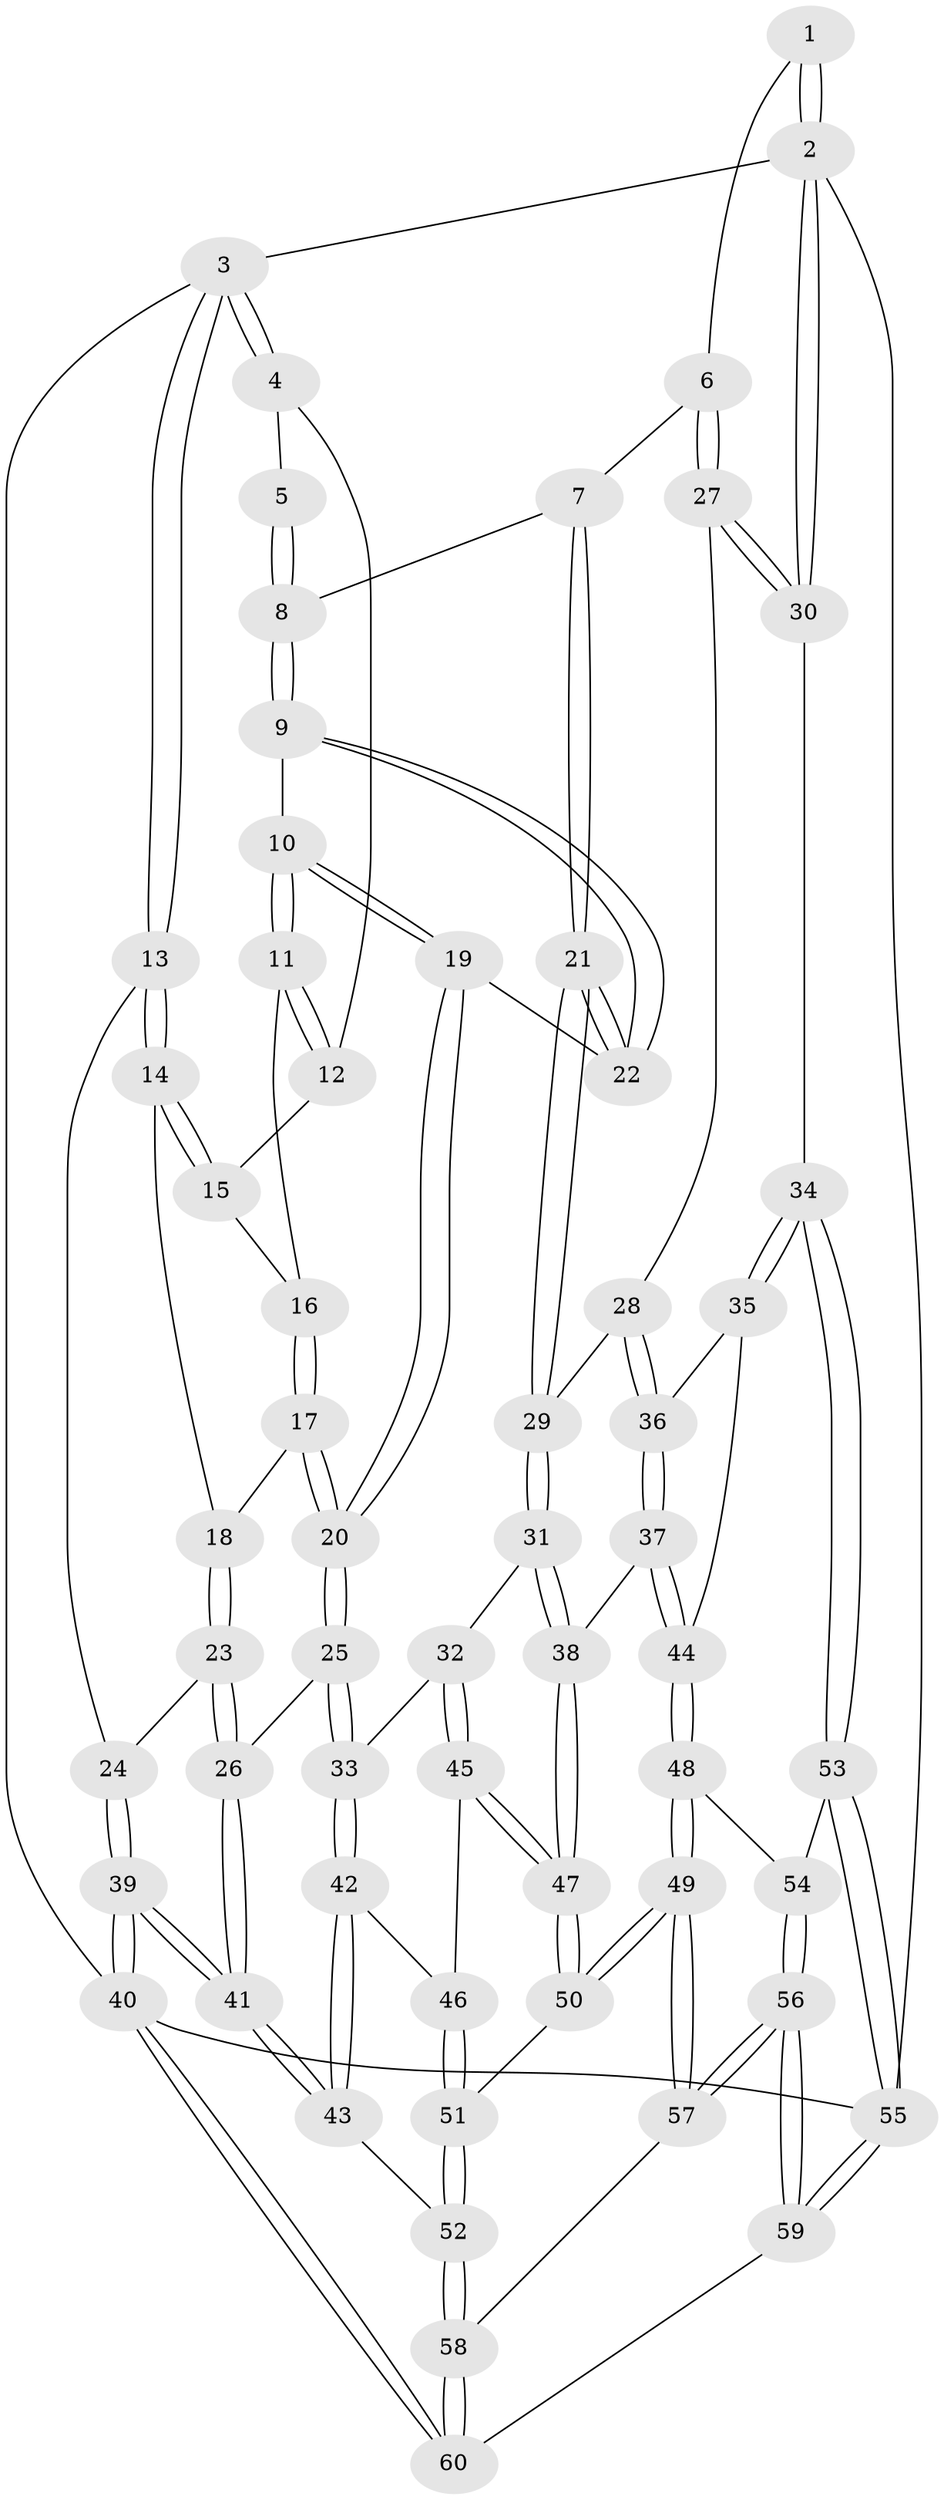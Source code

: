 // Generated by graph-tools (version 1.1) at 2025/17/03/09/25 04:17:23]
// undirected, 60 vertices, 147 edges
graph export_dot {
graph [start="1"]
  node [color=gray90,style=filled];
  1 [pos="+1+0"];
  2 [pos="+1+0"];
  3 [pos="+0+0"];
  4 [pos="+0.42191780569253334+0"];
  5 [pos="+0.6129254595099053+0"];
  6 [pos="+0.8424913716452143+0.2380541114495682"];
  7 [pos="+0.7245497165034175+0.17873054309485367"];
  8 [pos="+0.6491343347323861+0.07697538709950397"];
  9 [pos="+0.5505305950981022+0.26657969259628456"];
  10 [pos="+0.40748099390928744+0.2156942598704405"];
  11 [pos="+0.3671071618776591+0.09359632796465137"];
  12 [pos="+0.39494607280052324+0"];
  13 [pos="+0+3.3298573940208495e-05"];
  14 [pos="+0+0.12415194384488226"];
  15 [pos="+0.0942632544738466+0.12206006678782104"];
  16 [pos="+0.24060103605518063+0.17832508256526233"];
  17 [pos="+0.2086267204568197+0.27213596802798995"];
  18 [pos="+0.1321912716122172+0.2752002014480715"];
  19 [pos="+0.3303647917538392+0.39124480213254725"];
  20 [pos="+0.31589392815261297+0.40286721548829735"];
  21 [pos="+0.6148066317449691+0.3969597073896211"];
  22 [pos="+0.6115659205426552+0.394334462709794"];
  23 [pos="+0.07898614266979896+0.41018503027048764"];
  24 [pos="+0+0.43203980563285693"];
  25 [pos="+0.2760923816085132+0.5044110511922032"];
  26 [pos="+0.2665805789642248+0.5061147053582519"];
  27 [pos="+0.8583152694649909+0.2709613391188424"];
  28 [pos="+0.7710360798535295+0.4154417416968326"];
  29 [pos="+0.6347906875525292+0.4246332881521135"];
  30 [pos="+1+0.309910757153201"];
  31 [pos="+0.6203600025858821+0.4655360871392086"];
  32 [pos="+0.4423093410372899+0.6075268426271369"];
  33 [pos="+0.3113147263684395+0.540764770311268"];
  34 [pos="+1+0.593123050042609"];
  35 [pos="+0.9458655585233384+0.550148361836295"];
  36 [pos="+0.8376257452542232+0.4831458696091982"];
  37 [pos="+0.6997116052828581+0.670535125100612"];
  38 [pos="+0.694544643968474+0.6672526202021863"];
  39 [pos="+0+0.8058632484143614"];
  40 [pos="+0+1"];
  41 [pos="+0+0.7676977239361106"];
  42 [pos="+0.27950538520914736+0.7207100723687568"];
  43 [pos="+0.0972498019036926+0.7882329554885711"];
  44 [pos="+0.7243114958950592+0.6966081832188863"];
  45 [pos="+0.4589964771304702+0.6533067081115091"];
  46 [pos="+0.3120238666540037+0.758537804271028"];
  47 [pos="+0.4941522199178669+0.7129117665468512"];
  48 [pos="+0.7411427412614722+0.7424742176714066"];
  49 [pos="+0.6255692971850377+0.9208448933724052"];
  50 [pos="+0.4922656553043191+0.7794981250583934"];
  51 [pos="+0.341072436274598+0.8728282241673078"];
  52 [pos="+0.3262532153540174+0.8960707694931223"];
  53 [pos="+1+0.721033766406992"];
  54 [pos="+0.8822923860825392+0.7927511657400703"];
  55 [pos="+1+1"];
  56 [pos="+0.7149778220536143+1"];
  57 [pos="+0.6308813804067394+0.9569152693930765"];
  58 [pos="+0.3282267667070316+0.9300086043121142"];
  59 [pos="+0.7160824496321658+1"];
  60 [pos="+0.2651225480793326+1"];
  1 -- 2;
  1 -- 2;
  1 -- 6;
  2 -- 3;
  2 -- 30;
  2 -- 30;
  2 -- 55;
  3 -- 4;
  3 -- 4;
  3 -- 13;
  3 -- 13;
  3 -- 40;
  4 -- 5;
  4 -- 12;
  5 -- 8;
  5 -- 8;
  6 -- 7;
  6 -- 27;
  6 -- 27;
  7 -- 8;
  7 -- 21;
  7 -- 21;
  8 -- 9;
  8 -- 9;
  9 -- 10;
  9 -- 22;
  9 -- 22;
  10 -- 11;
  10 -- 11;
  10 -- 19;
  10 -- 19;
  11 -- 12;
  11 -- 12;
  11 -- 16;
  12 -- 15;
  13 -- 14;
  13 -- 14;
  13 -- 24;
  14 -- 15;
  14 -- 15;
  14 -- 18;
  15 -- 16;
  16 -- 17;
  16 -- 17;
  17 -- 18;
  17 -- 20;
  17 -- 20;
  18 -- 23;
  18 -- 23;
  19 -- 20;
  19 -- 20;
  19 -- 22;
  20 -- 25;
  20 -- 25;
  21 -- 22;
  21 -- 22;
  21 -- 29;
  21 -- 29;
  23 -- 24;
  23 -- 26;
  23 -- 26;
  24 -- 39;
  24 -- 39;
  25 -- 26;
  25 -- 33;
  25 -- 33;
  26 -- 41;
  26 -- 41;
  27 -- 28;
  27 -- 30;
  27 -- 30;
  28 -- 29;
  28 -- 36;
  28 -- 36;
  29 -- 31;
  29 -- 31;
  30 -- 34;
  31 -- 32;
  31 -- 38;
  31 -- 38;
  32 -- 33;
  32 -- 45;
  32 -- 45;
  33 -- 42;
  33 -- 42;
  34 -- 35;
  34 -- 35;
  34 -- 53;
  34 -- 53;
  35 -- 36;
  35 -- 44;
  36 -- 37;
  36 -- 37;
  37 -- 38;
  37 -- 44;
  37 -- 44;
  38 -- 47;
  38 -- 47;
  39 -- 40;
  39 -- 40;
  39 -- 41;
  39 -- 41;
  40 -- 60;
  40 -- 60;
  40 -- 55;
  41 -- 43;
  41 -- 43;
  42 -- 43;
  42 -- 43;
  42 -- 46;
  43 -- 52;
  44 -- 48;
  44 -- 48;
  45 -- 46;
  45 -- 47;
  45 -- 47;
  46 -- 51;
  46 -- 51;
  47 -- 50;
  47 -- 50;
  48 -- 49;
  48 -- 49;
  48 -- 54;
  49 -- 50;
  49 -- 50;
  49 -- 57;
  49 -- 57;
  50 -- 51;
  51 -- 52;
  51 -- 52;
  52 -- 58;
  52 -- 58;
  53 -- 54;
  53 -- 55;
  53 -- 55;
  54 -- 56;
  54 -- 56;
  55 -- 59;
  55 -- 59;
  56 -- 57;
  56 -- 57;
  56 -- 59;
  56 -- 59;
  57 -- 58;
  58 -- 60;
  58 -- 60;
  59 -- 60;
}
